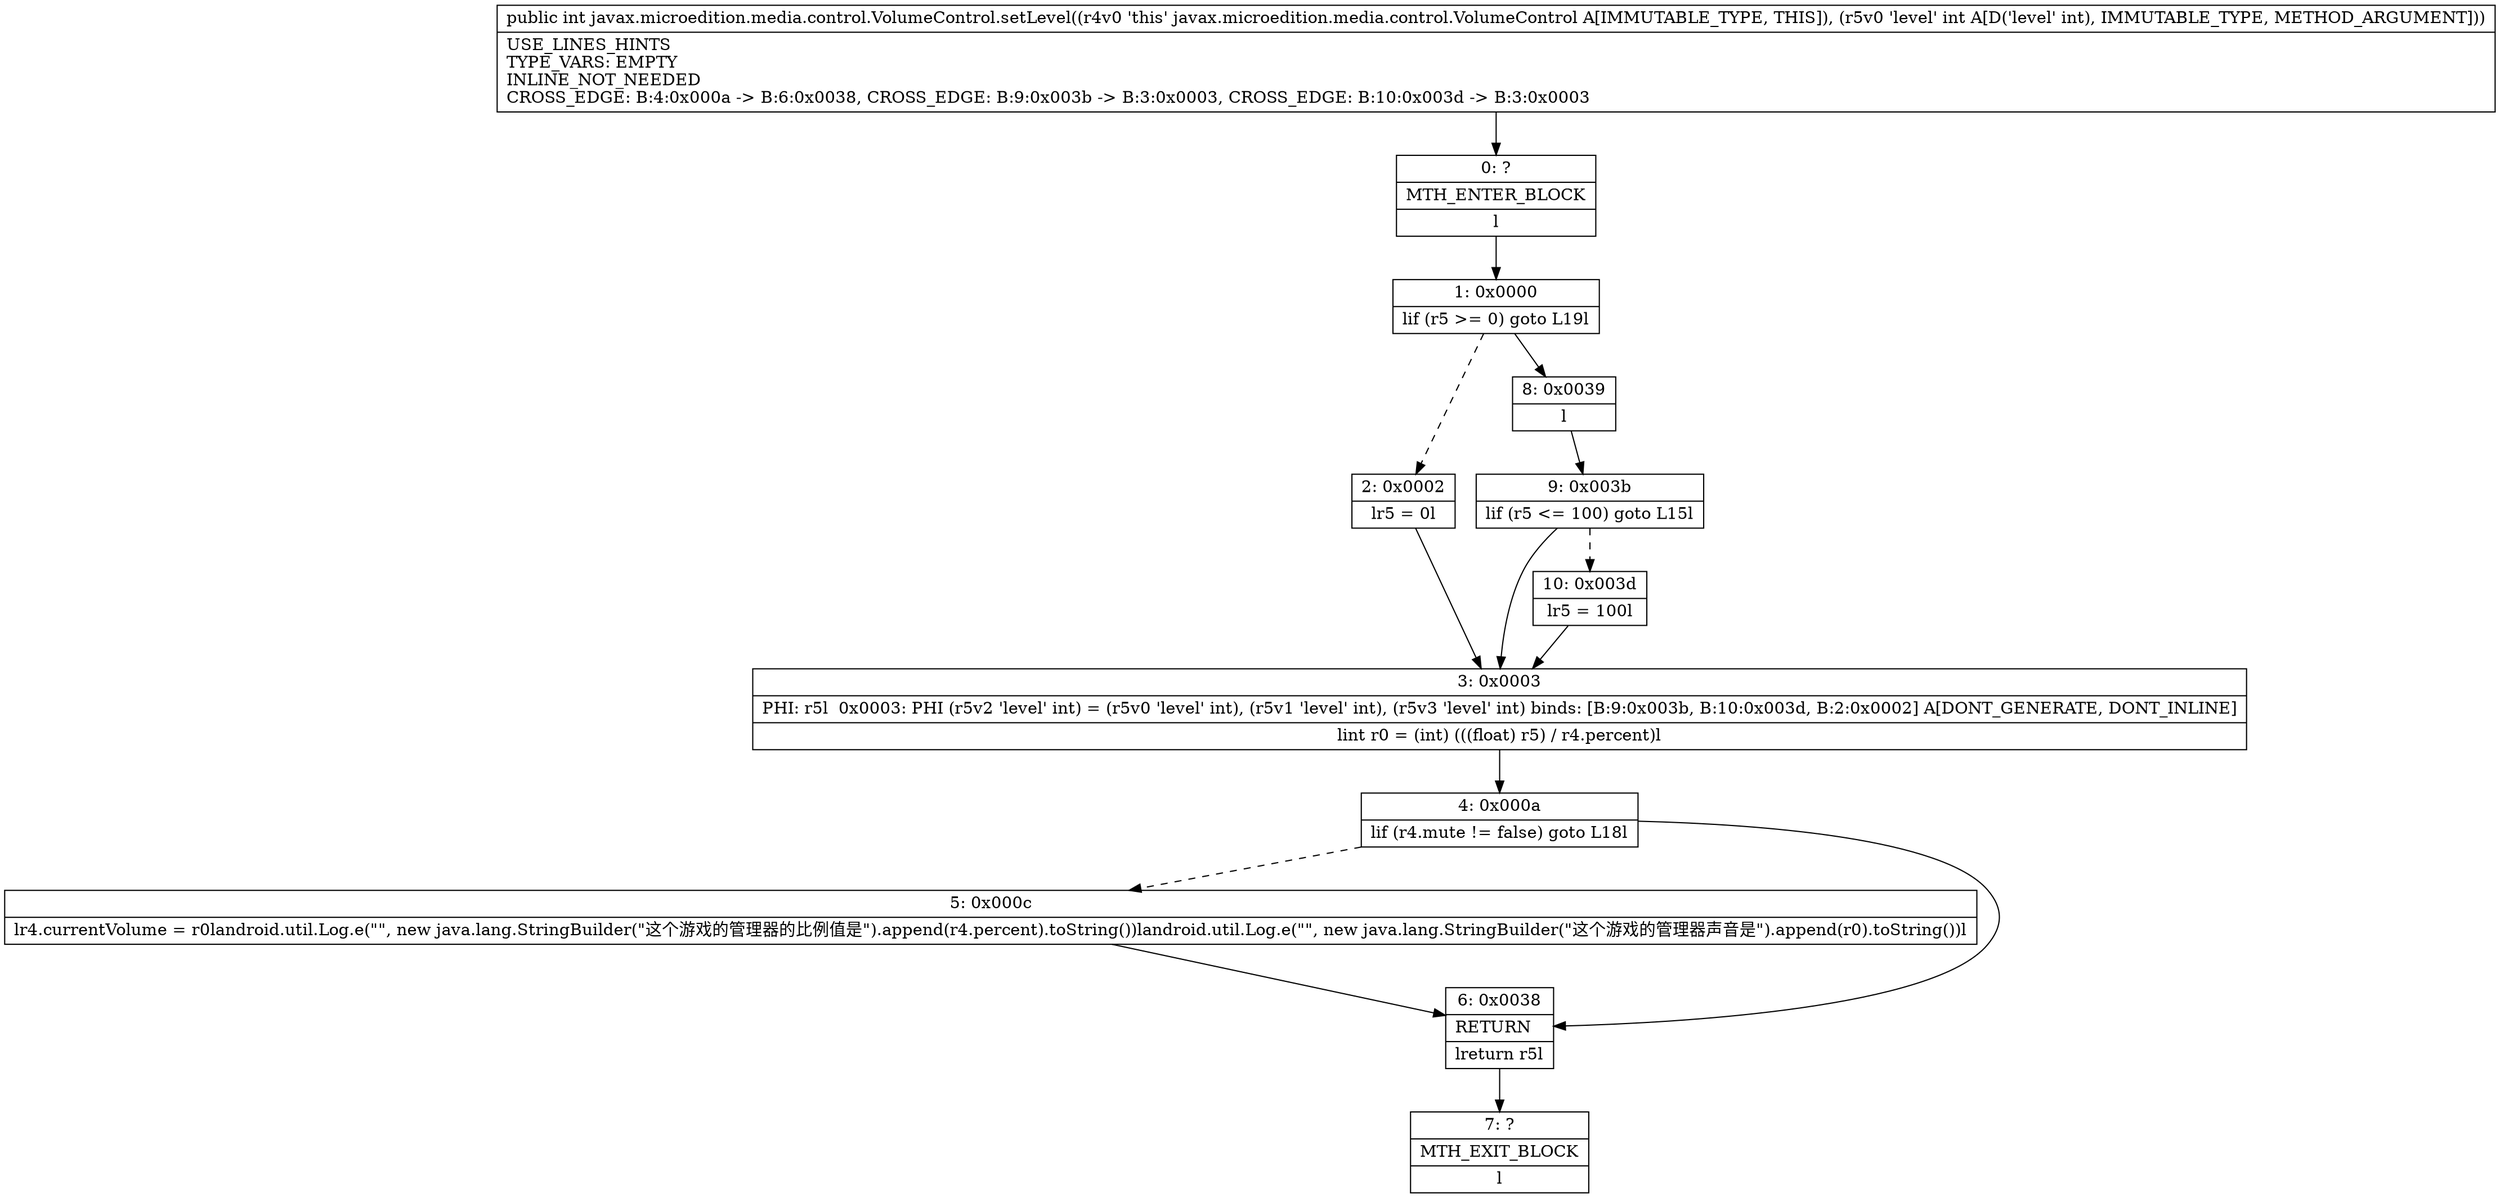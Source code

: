 digraph "CFG forjavax.microedition.media.control.VolumeControl.setLevel(I)I" {
Node_0 [shape=record,label="{0\:\ ?|MTH_ENTER_BLOCK\l|l}"];
Node_1 [shape=record,label="{1\:\ 0x0000|lif (r5 \>= 0) goto L19l}"];
Node_2 [shape=record,label="{2\:\ 0x0002|lr5 = 0l}"];
Node_3 [shape=record,label="{3\:\ 0x0003|PHI: r5l  0x0003: PHI (r5v2 'level' int) = (r5v0 'level' int), (r5v1 'level' int), (r5v3 'level' int) binds: [B:9:0x003b, B:10:0x003d, B:2:0x0002] A[DONT_GENERATE, DONT_INLINE]\l|lint r0 = (int) (((float) r5) \/ r4.percent)l}"];
Node_4 [shape=record,label="{4\:\ 0x000a|lif (r4.mute != false) goto L18l}"];
Node_5 [shape=record,label="{5\:\ 0x000c|lr4.currentVolume = r0landroid.util.Log.e(\"\", new java.lang.StringBuilder(\"这个游戏的管理器的比例值是\").append(r4.percent).toString())landroid.util.Log.e(\"\", new java.lang.StringBuilder(\"这个游戏的管理器声音是\").append(r0).toString())l}"];
Node_6 [shape=record,label="{6\:\ 0x0038|RETURN\l|lreturn r5l}"];
Node_7 [shape=record,label="{7\:\ ?|MTH_EXIT_BLOCK\l|l}"];
Node_8 [shape=record,label="{8\:\ 0x0039|l}"];
Node_9 [shape=record,label="{9\:\ 0x003b|lif (r5 \<= 100) goto L15l}"];
Node_10 [shape=record,label="{10\:\ 0x003d|lr5 = 100l}"];
MethodNode[shape=record,label="{public int javax.microedition.media.control.VolumeControl.setLevel((r4v0 'this' javax.microedition.media.control.VolumeControl A[IMMUTABLE_TYPE, THIS]), (r5v0 'level' int A[D('level' int), IMMUTABLE_TYPE, METHOD_ARGUMENT]))  | USE_LINES_HINTS\lTYPE_VARS: EMPTY\lINLINE_NOT_NEEDED\lCROSS_EDGE: B:4:0x000a \-\> B:6:0x0038, CROSS_EDGE: B:9:0x003b \-\> B:3:0x0003, CROSS_EDGE: B:10:0x003d \-\> B:3:0x0003\l}"];
MethodNode -> Node_0;
Node_0 -> Node_1;
Node_1 -> Node_2[style=dashed];
Node_1 -> Node_8;
Node_2 -> Node_3;
Node_3 -> Node_4;
Node_4 -> Node_5[style=dashed];
Node_4 -> Node_6;
Node_5 -> Node_6;
Node_6 -> Node_7;
Node_8 -> Node_9;
Node_9 -> Node_3;
Node_9 -> Node_10[style=dashed];
Node_10 -> Node_3;
}

